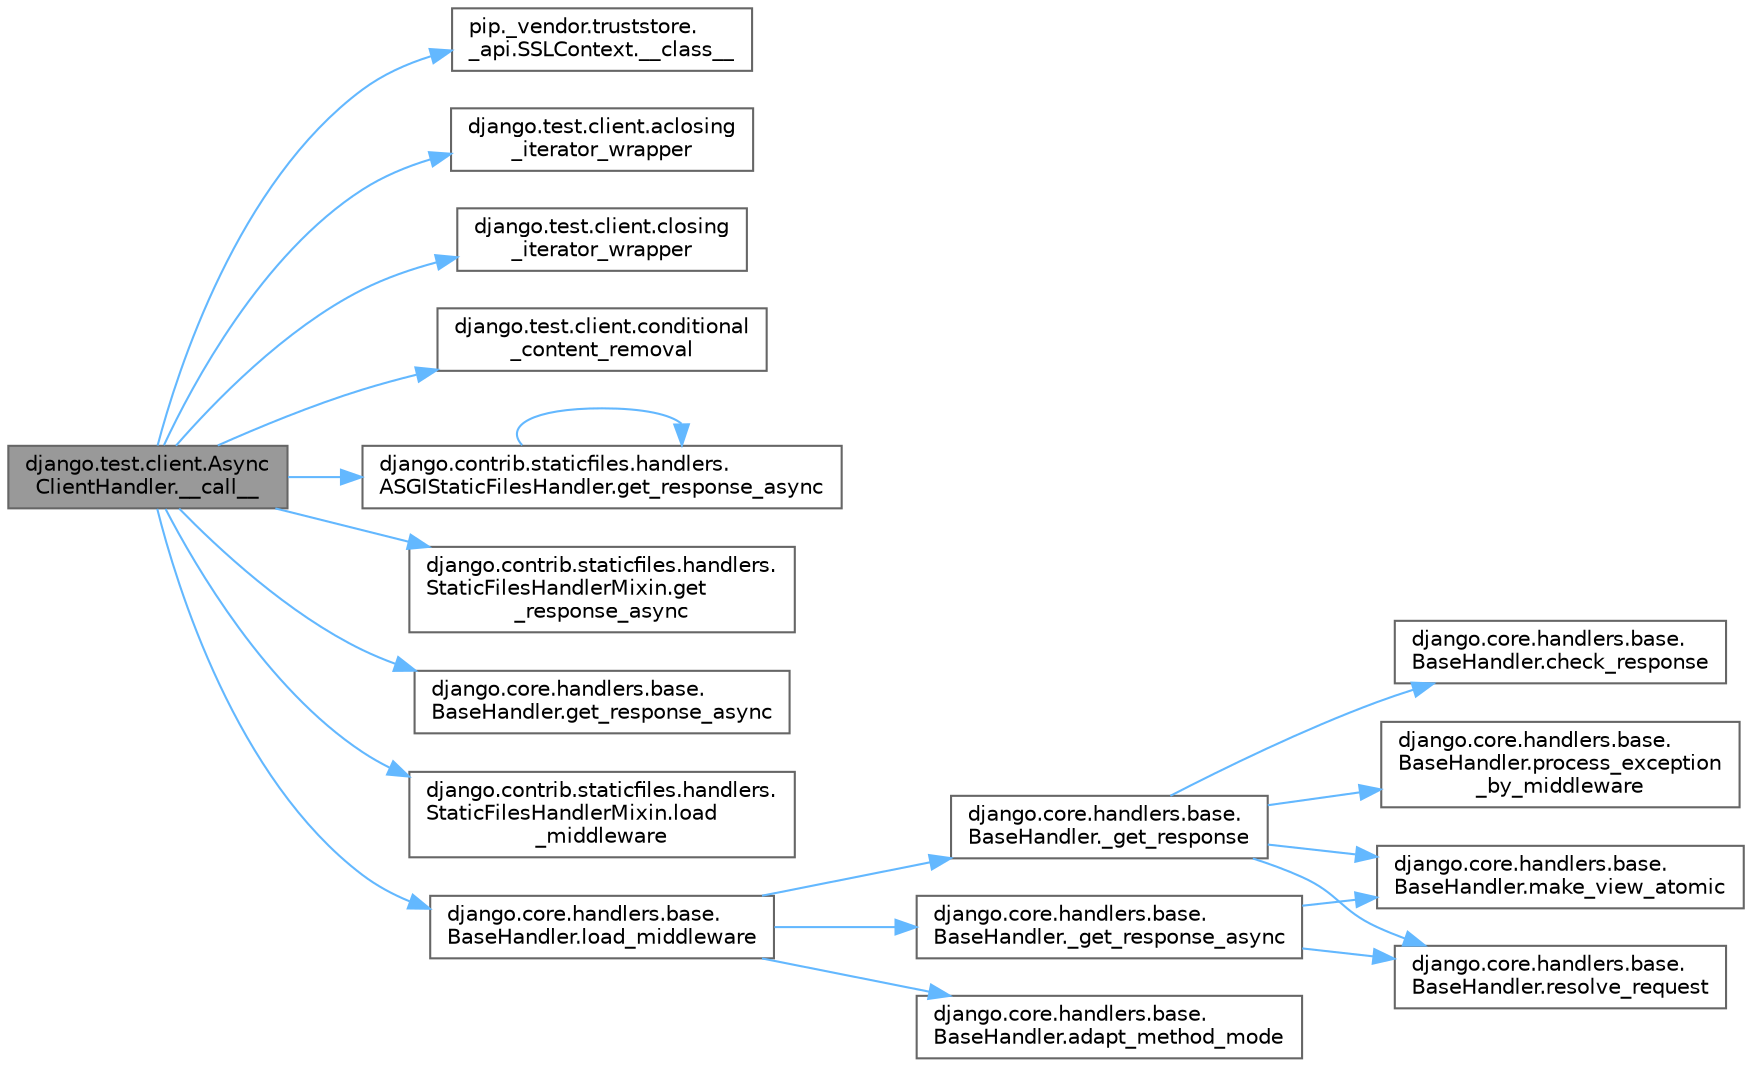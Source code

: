 digraph "django.test.client.AsyncClientHandler.__call__"
{
 // LATEX_PDF_SIZE
  bgcolor="transparent";
  edge [fontname=Helvetica,fontsize=10,labelfontname=Helvetica,labelfontsize=10];
  node [fontname=Helvetica,fontsize=10,shape=box,height=0.2,width=0.4];
  rankdir="LR";
  Node1 [id="Node000001",label="django.test.client.Async\lClientHandler.__call__",height=0.2,width=0.4,color="gray40", fillcolor="grey60", style="filled", fontcolor="black",tooltip=" "];
  Node1 -> Node2 [id="edge1_Node000001_Node000002",color="steelblue1",style="solid",tooltip=" "];
  Node2 [id="Node000002",label="pip._vendor.truststore.\l_api.SSLContext.__class__",height=0.2,width=0.4,color="grey40", fillcolor="white", style="filled",URL="$classpip_1_1__vendor_1_1truststore_1_1__api_1_1_s_s_l_context.html#a530861514f31eabaa3f513557d6e66de",tooltip=" "];
  Node1 -> Node3 [id="edge2_Node000001_Node000003",color="steelblue1",style="solid",tooltip=" "];
  Node3 [id="Node000003",label="django.test.client.aclosing\l_iterator_wrapper",height=0.2,width=0.4,color="grey40", fillcolor="white", style="filled",URL="$namespacedjango_1_1test_1_1client.html#a341edb4cc0ae0109aca3db6ef57c7e82",tooltip=" "];
  Node1 -> Node4 [id="edge3_Node000001_Node000004",color="steelblue1",style="solid",tooltip=" "];
  Node4 [id="Node000004",label="django.test.client.closing\l_iterator_wrapper",height=0.2,width=0.4,color="grey40", fillcolor="white", style="filled",URL="$namespacedjango_1_1test_1_1client.html#a6236653c670d8d67b67595d38784d269",tooltip=" "];
  Node1 -> Node5 [id="edge4_Node000001_Node000005",color="steelblue1",style="solid",tooltip=" "];
  Node5 [id="Node000005",label="django.test.client.conditional\l_content_removal",height=0.2,width=0.4,color="grey40", fillcolor="white", style="filled",URL="$namespacedjango_1_1test_1_1client.html#aa08dc6c3b3ed2cc72239b5118a0d2654",tooltip=" "];
  Node1 -> Node6 [id="edge5_Node000001_Node000006",color="steelblue1",style="solid",tooltip=" "];
  Node6 [id="Node000006",label="django.contrib.staticfiles.handlers.\lASGIStaticFilesHandler.get_response_async",height=0.2,width=0.4,color="grey40", fillcolor="white", style="filled",URL="$classdjango_1_1contrib_1_1staticfiles_1_1handlers_1_1_a_s_g_i_static_files_handler.html#a3eb205f4bb966d10c0969b9c1cbd1643",tooltip=" "];
  Node6 -> Node6 [id="edge6_Node000006_Node000006",color="steelblue1",style="solid",tooltip=" "];
  Node1 -> Node7 [id="edge7_Node000001_Node000007",color="steelblue1",style="solid",tooltip=" "];
  Node7 [id="Node000007",label="django.contrib.staticfiles.handlers.\lStaticFilesHandlerMixin.get\l_response_async",height=0.2,width=0.4,color="grey40", fillcolor="white", style="filled",URL="$classdjango_1_1contrib_1_1staticfiles_1_1handlers_1_1_static_files_handler_mixin.html#acbcc35eba9bdf08ab2a113e23b9172a4",tooltip=" "];
  Node1 -> Node8 [id="edge8_Node000001_Node000008",color="steelblue1",style="solid",tooltip=" "];
  Node8 [id="Node000008",label="django.core.handlers.base.\lBaseHandler.get_response_async",height=0.2,width=0.4,color="grey40", fillcolor="white", style="filled",URL="$classdjango_1_1core_1_1handlers_1_1base_1_1_base_handler.html#a71ab5f10299a12effdebaaa6776993e2",tooltip=" "];
  Node1 -> Node9 [id="edge9_Node000001_Node000009",color="steelblue1",style="solid",tooltip=" "];
  Node9 [id="Node000009",label="django.contrib.staticfiles.handlers.\lStaticFilesHandlerMixin.load\l_middleware",height=0.2,width=0.4,color="grey40", fillcolor="white", style="filled",URL="$classdjango_1_1contrib_1_1staticfiles_1_1handlers_1_1_static_files_handler_mixin.html#ab28312ba79c2ed24fa91805928dd04d5",tooltip=" "];
  Node1 -> Node10 [id="edge10_Node000001_Node000010",color="steelblue1",style="solid",tooltip=" "];
  Node10 [id="Node000010",label="django.core.handlers.base.\lBaseHandler.load_middleware",height=0.2,width=0.4,color="grey40", fillcolor="white", style="filled",URL="$classdjango_1_1core_1_1handlers_1_1base_1_1_base_handler.html#a41bd96bf0cbb7de9f97bd651f186eb2e",tooltip=" "];
  Node10 -> Node11 [id="edge11_Node000010_Node000011",color="steelblue1",style="solid",tooltip=" "];
  Node11 [id="Node000011",label="django.core.handlers.base.\lBaseHandler._get_response",height=0.2,width=0.4,color="grey40", fillcolor="white", style="filled",URL="$classdjango_1_1core_1_1handlers_1_1base_1_1_base_handler.html#aed17459d3e401e8397c44c345ae47c1d",tooltip=" "];
  Node11 -> Node12 [id="edge12_Node000011_Node000012",color="steelblue1",style="solid",tooltip=" "];
  Node12 [id="Node000012",label="django.core.handlers.base.\lBaseHandler.check_response",height=0.2,width=0.4,color="grey40", fillcolor="white", style="filled",URL="$classdjango_1_1core_1_1handlers_1_1base_1_1_base_handler.html#a5077bcaa40256bd623901217f2a1922d",tooltip=" "];
  Node11 -> Node13 [id="edge13_Node000011_Node000013",color="steelblue1",style="solid",tooltip=" "];
  Node13 [id="Node000013",label="django.core.handlers.base.\lBaseHandler.make_view_atomic",height=0.2,width=0.4,color="grey40", fillcolor="white", style="filled",URL="$classdjango_1_1core_1_1handlers_1_1base_1_1_base_handler.html#aa6935e287f0194fc8d6a0b8a66ca15ff",tooltip=" "];
  Node11 -> Node14 [id="edge14_Node000011_Node000014",color="steelblue1",style="solid",tooltip=" "];
  Node14 [id="Node000014",label="django.core.handlers.base.\lBaseHandler.process_exception\l_by_middleware",height=0.2,width=0.4,color="grey40", fillcolor="white", style="filled",URL="$classdjango_1_1core_1_1handlers_1_1base_1_1_base_handler.html#aff37489dfa4ce6ba160af57f46ab20e6",tooltip=" "];
  Node11 -> Node15 [id="edge15_Node000011_Node000015",color="steelblue1",style="solid",tooltip=" "];
  Node15 [id="Node000015",label="django.core.handlers.base.\lBaseHandler.resolve_request",height=0.2,width=0.4,color="grey40", fillcolor="white", style="filled",URL="$classdjango_1_1core_1_1handlers_1_1base_1_1_base_handler.html#a1169ca20bb1d49582495be30dd9b88f3",tooltip=" "];
  Node10 -> Node16 [id="edge16_Node000010_Node000016",color="steelblue1",style="solid",tooltip=" "];
  Node16 [id="Node000016",label="django.core.handlers.base.\lBaseHandler._get_response_async",height=0.2,width=0.4,color="grey40", fillcolor="white", style="filled",URL="$classdjango_1_1core_1_1handlers_1_1base_1_1_base_handler.html#a67de707a070dcf01138a3ce0b55cfe0b",tooltip=" "];
  Node16 -> Node13 [id="edge17_Node000016_Node000013",color="steelblue1",style="solid",tooltip=" "];
  Node16 -> Node15 [id="edge18_Node000016_Node000015",color="steelblue1",style="solid",tooltip=" "];
  Node10 -> Node17 [id="edge19_Node000010_Node000017",color="steelblue1",style="solid",tooltip=" "];
  Node17 [id="Node000017",label="django.core.handlers.base.\lBaseHandler.adapt_method_mode",height=0.2,width=0.4,color="grey40", fillcolor="white", style="filled",URL="$classdjango_1_1core_1_1handlers_1_1base_1_1_base_handler.html#ab6faacdd2c8728e76b608a0ef487045a",tooltip=" "];
}
